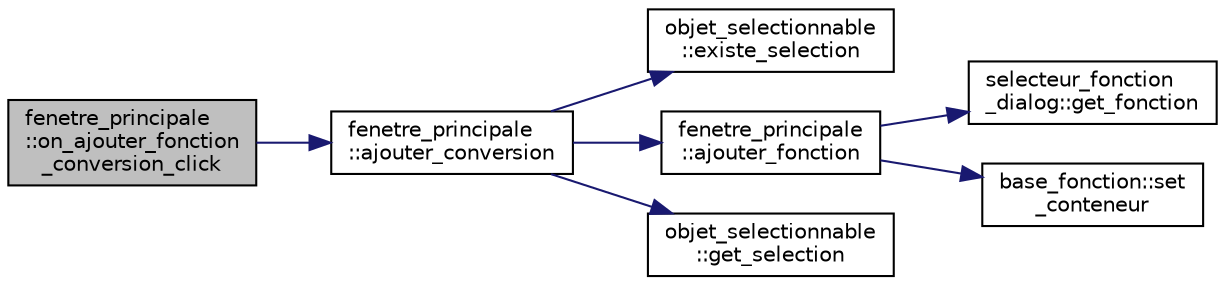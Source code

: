 digraph "fenetre_principale::on_ajouter_fonction_conversion_click"
{
  edge [fontname="Helvetica",fontsize="10",labelfontname="Helvetica",labelfontsize="10"];
  node [fontname="Helvetica",fontsize="10",shape=record];
  rankdir="LR";
  Node1087 [label="fenetre_principale\l::on_ajouter_fonction\l_conversion_click",height=0.2,width=0.4,color="black", fillcolor="grey75", style="filled", fontcolor="black"];
  Node1087 -> Node1088 [color="midnightblue",fontsize="10",style="solid",fontname="Helvetica"];
  Node1088 [label="fenetre_principale\l::ajouter_conversion",height=0.2,width=0.4,color="black", fillcolor="white", style="filled",URL="$classfenetre__principale.html#a293eba9375bed6685f70ca228705f272",tooltip="Ajoute une fonction de conversion au projet courant. "];
  Node1088 -> Node1089 [color="midnightblue",fontsize="10",style="solid",fontname="Helvetica"];
  Node1089 [label="objet_selectionnable\l::existe_selection",height=0.2,width=0.4,color="black", fillcolor="white", style="filled",URL="$classobjet__selectionnable.html#ad3c9ec08e1036a463b6b82176d52364d"];
  Node1088 -> Node1090 [color="midnightblue",fontsize="10",style="solid",fontname="Helvetica"];
  Node1090 [label="fenetre_principale\l::ajouter_fonction",height=0.2,width=0.4,color="black", fillcolor="white", style="filled",URL="$classfenetre__principale.html#a0257f102b5827b67ca870579e062232e",tooltip="Ajoute une fonction dans un conteneur donné. "];
  Node1090 -> Node1091 [color="midnightblue",fontsize="10",style="solid",fontname="Helvetica"];
  Node1091 [label="selecteur_fonction\l_dialog::get_fonction",height=0.2,width=0.4,color="black", fillcolor="white", style="filled",URL="$classselecteur__fonction__dialog.html#a35a75e577db0e5ca0e9ac64b5202e176"];
  Node1090 -> Node1092 [color="midnightblue",fontsize="10",style="solid",fontname="Helvetica"];
  Node1092 [label="base_fonction::set\l_conteneur",height=0.2,width=0.4,color="black", fillcolor="white", style="filled",URL="$classbase__fonction.html#aa487a07ab1961bfbdf04ddd3c72b4d3c",tooltip="Initialise le conteneur de la fonction. "];
  Node1088 -> Node1093 [color="midnightblue",fontsize="10",style="solid",fontname="Helvetica"];
  Node1093 [label="objet_selectionnable\l::get_selection",height=0.2,width=0.4,color="black", fillcolor="white", style="filled",URL="$classobjet__selectionnable.html#ae6be76843c7b502410ec8d2c1fff88a3"];
}
